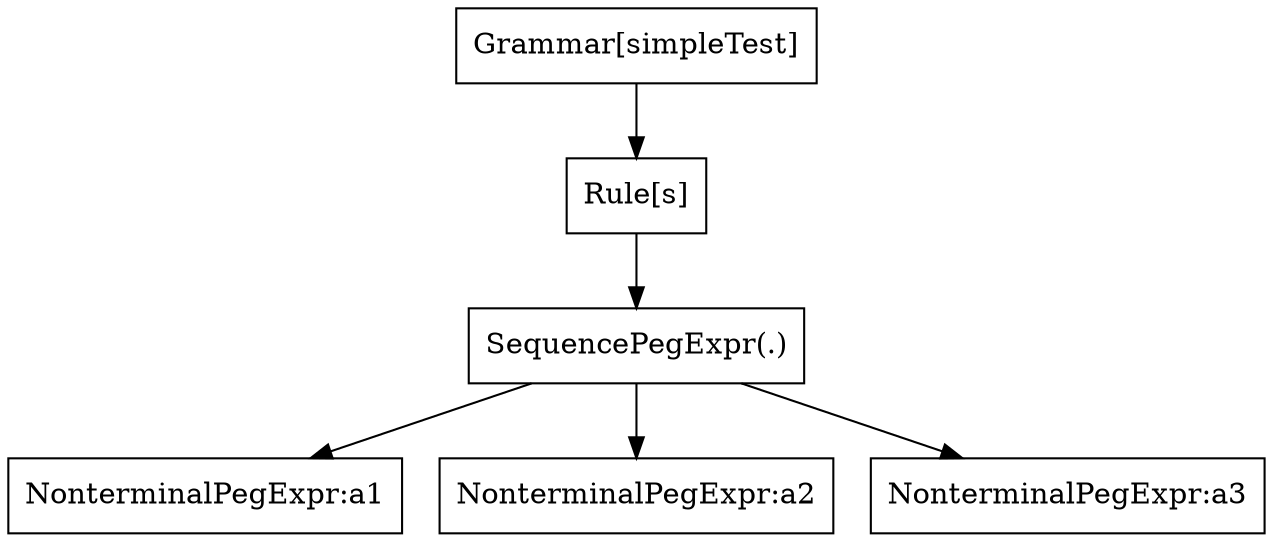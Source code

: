 Digraph simpleTest {
  node [shape="box"];
  grammar [label = "Grammar[simpleTest]"];

  sRule [label = "Rule[s]"];
  grammar -> sRule;
  SequencePeg0 [label = "SequencePegExpr(.)"];
  sRule -> SequencePeg0;
  NonterminalPeg1 [label = "NonterminalPegExpr:a1"];
  SequencePeg0 -> NonterminalPeg1;
  NonterminalPeg2 [label = "NonterminalPegExpr:a2"];
  SequencePeg0 -> NonterminalPeg2;
  NonterminalPeg3 [label = "NonterminalPegExpr:a3"];
  SequencePeg0 -> NonterminalPeg3;
}
